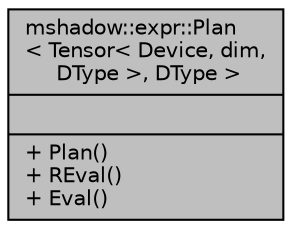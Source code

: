 digraph "mshadow::expr::Plan&lt; Tensor&lt; Device, dim, DType &gt;, DType &gt;"
{
 // LATEX_PDF_SIZE
  edge [fontname="Helvetica",fontsize="10",labelfontname="Helvetica",labelfontsize="10"];
  node [fontname="Helvetica",fontsize="10",shape=record];
  Node1 [label="{mshadow::expr::Plan\l\< Tensor\< Device, dim,\l DType \>, DType \>\n||+ Plan()\l+ REval()\l+ Eval()\l}",height=0.2,width=0.4,color="black", fillcolor="grey75", style="filled", fontcolor="black",tooltip=" "];
}
